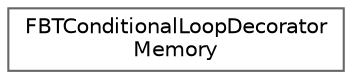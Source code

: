 digraph "Graphical Class Hierarchy"
{
 // INTERACTIVE_SVG=YES
 // LATEX_PDF_SIZE
  bgcolor="transparent";
  edge [fontname=Helvetica,fontsize=10,labelfontname=Helvetica,labelfontsize=10];
  node [fontname=Helvetica,fontsize=10,shape=box,height=0.2,width=0.4];
  rankdir="LR";
  Node0 [id="Node000000",label="FBTConditionalLoopDecorator\lMemory",height=0.2,width=0.4,color="grey40", fillcolor="white", style="filled",URL="$de/d7e/structFBTConditionalLoopDecoratorMemory.html",tooltip=" "];
}

